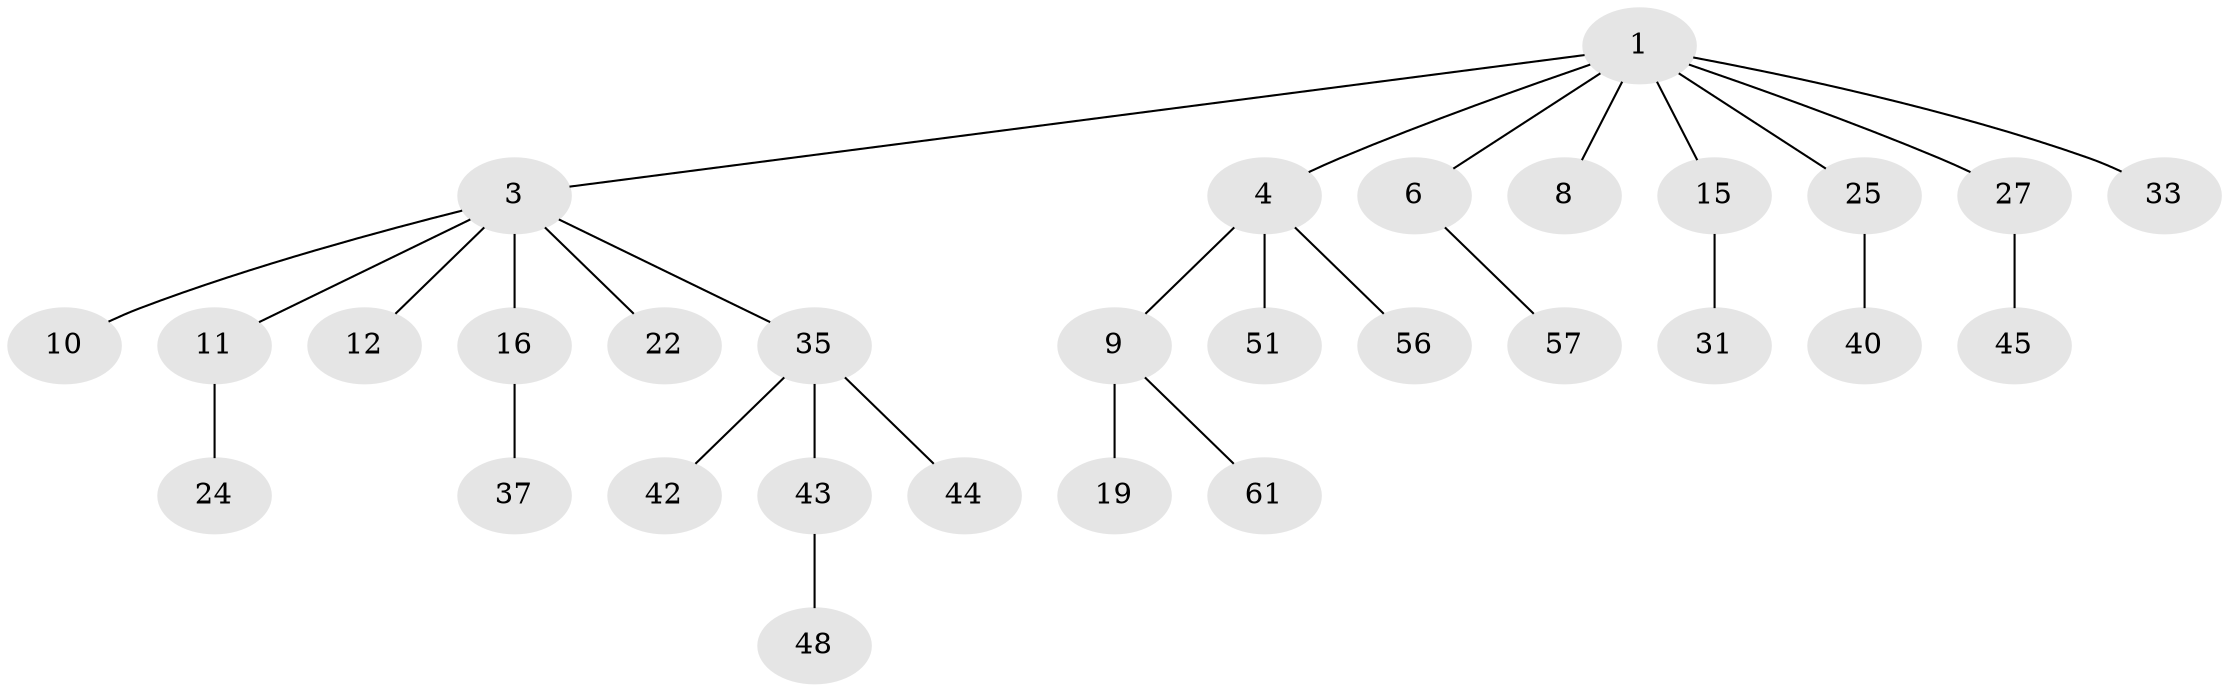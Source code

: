 // original degree distribution, {4: 0.08196721311475409, 6: 0.04918032786885246, 3: 0.13114754098360656, 2: 0.21311475409836064, 1: 0.5245901639344263}
// Generated by graph-tools (version 1.1) at 2025/19/03/04/25 18:19:06]
// undirected, 30 vertices, 29 edges
graph export_dot {
graph [start="1"]
  node [color=gray90,style=filled];
  1 [super="+2+23"];
  3 [super="+5+13+32+38"];
  4 [super="+7"];
  6;
  8;
  9 [super="+14"];
  10 [super="+53"];
  11 [super="+21"];
  12;
  15 [super="+59"];
  16 [super="+30+36"];
  19;
  22 [super="+58"];
  24;
  25 [super="+26+46"];
  27;
  31;
  33 [super="+34"];
  35 [super="+39"];
  37;
  40;
  42;
  43 [super="+50"];
  44;
  45 [super="+52+47"];
  48;
  51;
  56;
  57;
  61;
  1 -- 15;
  1 -- 25;
  1 -- 3;
  1 -- 4;
  1 -- 6;
  1 -- 8;
  1 -- 27;
  1 -- 33;
  3 -- 12;
  3 -- 11;
  3 -- 35;
  3 -- 10;
  3 -- 16;
  3 -- 22;
  4 -- 56;
  4 -- 9;
  4 -- 51;
  6 -- 57;
  9 -- 19;
  9 -- 61;
  11 -- 24;
  15 -- 31;
  16 -- 37;
  25 -- 40;
  27 -- 45;
  35 -- 43;
  35 -- 42;
  35 -- 44;
  43 -- 48;
}
